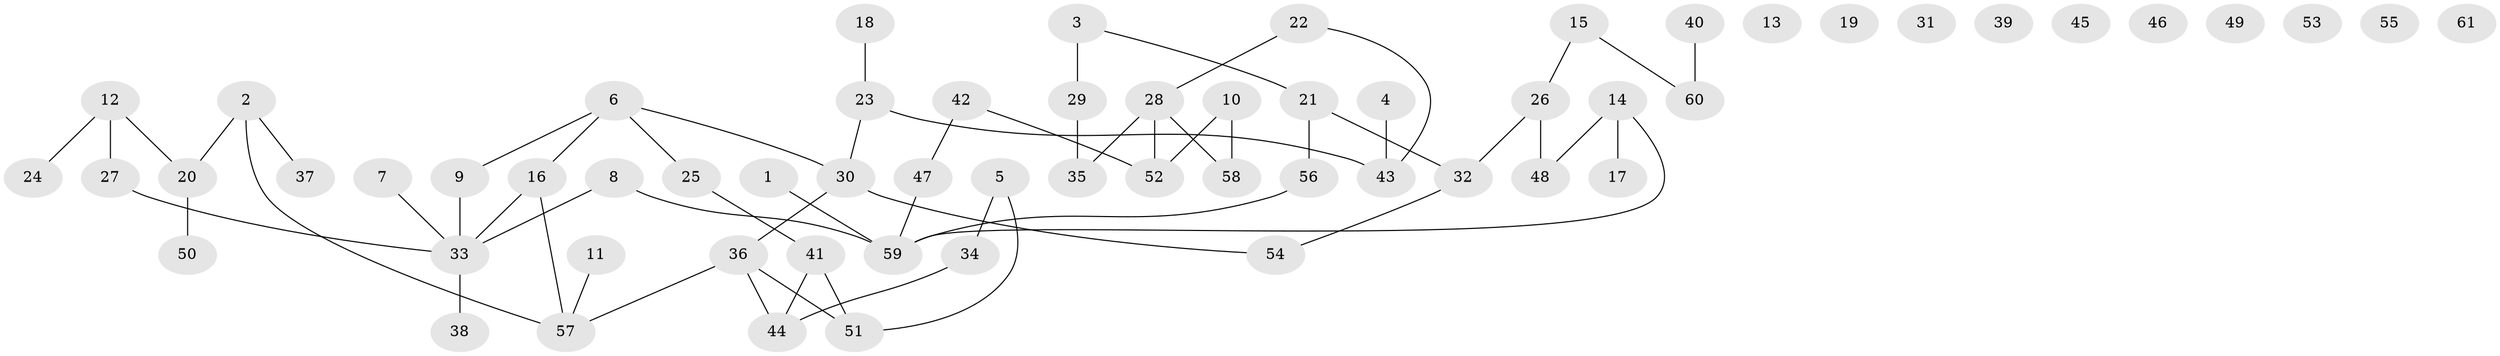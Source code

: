 // Generated by graph-tools (version 1.1) at 2025/39/03/09/25 04:39:27]
// undirected, 61 vertices, 61 edges
graph export_dot {
graph [start="1"]
  node [color=gray90,style=filled];
  1;
  2;
  3;
  4;
  5;
  6;
  7;
  8;
  9;
  10;
  11;
  12;
  13;
  14;
  15;
  16;
  17;
  18;
  19;
  20;
  21;
  22;
  23;
  24;
  25;
  26;
  27;
  28;
  29;
  30;
  31;
  32;
  33;
  34;
  35;
  36;
  37;
  38;
  39;
  40;
  41;
  42;
  43;
  44;
  45;
  46;
  47;
  48;
  49;
  50;
  51;
  52;
  53;
  54;
  55;
  56;
  57;
  58;
  59;
  60;
  61;
  1 -- 59;
  2 -- 20;
  2 -- 37;
  2 -- 57;
  3 -- 21;
  3 -- 29;
  4 -- 43;
  5 -- 34;
  5 -- 51;
  6 -- 9;
  6 -- 16;
  6 -- 25;
  6 -- 30;
  7 -- 33;
  8 -- 33;
  8 -- 59;
  9 -- 33;
  10 -- 52;
  10 -- 58;
  11 -- 57;
  12 -- 20;
  12 -- 24;
  12 -- 27;
  14 -- 17;
  14 -- 48;
  14 -- 59;
  15 -- 26;
  15 -- 60;
  16 -- 33;
  16 -- 57;
  18 -- 23;
  20 -- 50;
  21 -- 32;
  21 -- 56;
  22 -- 28;
  22 -- 43;
  23 -- 30;
  23 -- 43;
  25 -- 41;
  26 -- 32;
  26 -- 48;
  27 -- 33;
  28 -- 35;
  28 -- 52;
  28 -- 58;
  29 -- 35;
  30 -- 36;
  30 -- 54;
  32 -- 54;
  33 -- 38;
  34 -- 44;
  36 -- 44;
  36 -- 51;
  36 -- 57;
  40 -- 60;
  41 -- 44;
  41 -- 51;
  42 -- 47;
  42 -- 52;
  47 -- 59;
  56 -- 59;
}
